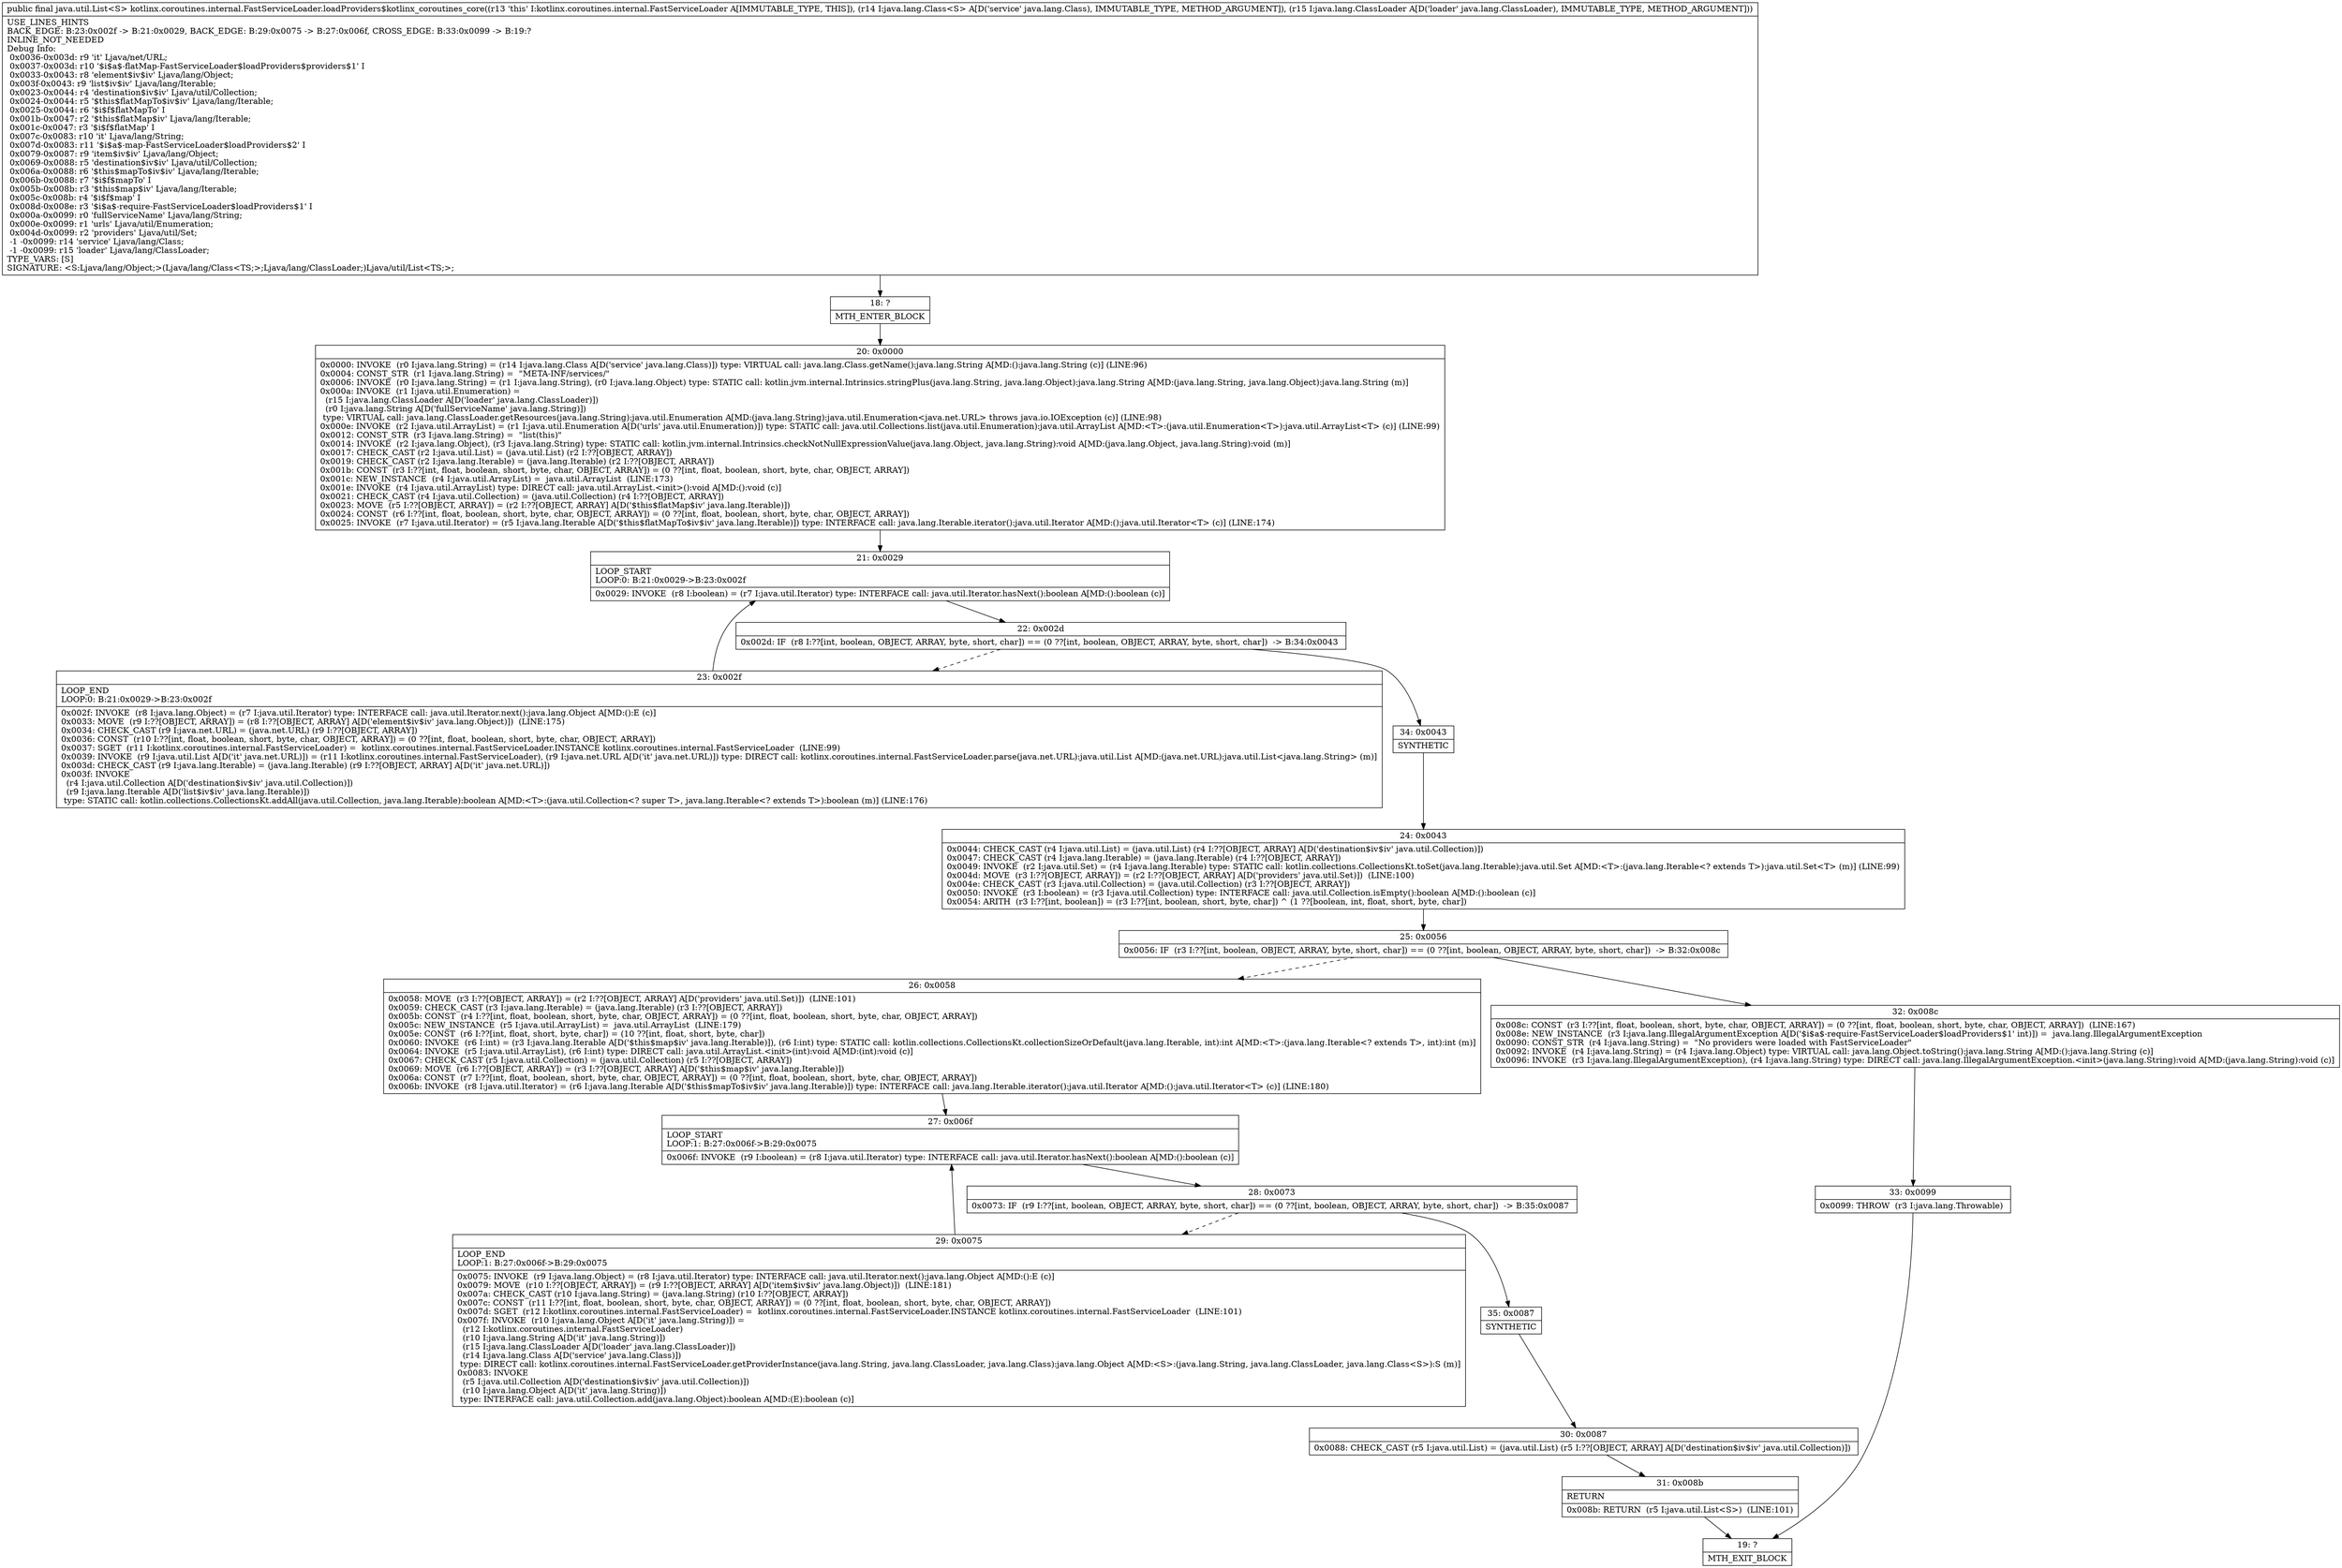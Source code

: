 digraph "CFG forkotlinx.coroutines.internal.FastServiceLoader.loadProviders$kotlinx_coroutines_core(Ljava\/lang\/Class;Ljava\/lang\/ClassLoader;)Ljava\/util\/List;" {
Node_18 [shape=record,label="{18\:\ ?|MTH_ENTER_BLOCK\l}"];
Node_20 [shape=record,label="{20\:\ 0x0000|0x0000: INVOKE  (r0 I:java.lang.String) = (r14 I:java.lang.Class A[D('service' java.lang.Class)]) type: VIRTUAL call: java.lang.Class.getName():java.lang.String A[MD:():java.lang.String (c)] (LINE:96)\l0x0004: CONST_STR  (r1 I:java.lang.String) =  \"META\-INF\/services\/\" \l0x0006: INVOKE  (r0 I:java.lang.String) = (r1 I:java.lang.String), (r0 I:java.lang.Object) type: STATIC call: kotlin.jvm.internal.Intrinsics.stringPlus(java.lang.String, java.lang.Object):java.lang.String A[MD:(java.lang.String, java.lang.Object):java.lang.String (m)]\l0x000a: INVOKE  (r1 I:java.util.Enumeration) = \l  (r15 I:java.lang.ClassLoader A[D('loader' java.lang.ClassLoader)])\l  (r0 I:java.lang.String A[D('fullServiceName' java.lang.String)])\l type: VIRTUAL call: java.lang.ClassLoader.getResources(java.lang.String):java.util.Enumeration A[MD:(java.lang.String):java.util.Enumeration\<java.net.URL\> throws java.io.IOException (c)] (LINE:98)\l0x000e: INVOKE  (r2 I:java.util.ArrayList) = (r1 I:java.util.Enumeration A[D('urls' java.util.Enumeration)]) type: STATIC call: java.util.Collections.list(java.util.Enumeration):java.util.ArrayList A[MD:\<T\>:(java.util.Enumeration\<T\>):java.util.ArrayList\<T\> (c)] (LINE:99)\l0x0012: CONST_STR  (r3 I:java.lang.String) =  \"list(this)\" \l0x0014: INVOKE  (r2 I:java.lang.Object), (r3 I:java.lang.String) type: STATIC call: kotlin.jvm.internal.Intrinsics.checkNotNullExpressionValue(java.lang.Object, java.lang.String):void A[MD:(java.lang.Object, java.lang.String):void (m)]\l0x0017: CHECK_CAST (r2 I:java.util.List) = (java.util.List) (r2 I:??[OBJECT, ARRAY]) \l0x0019: CHECK_CAST (r2 I:java.lang.Iterable) = (java.lang.Iterable) (r2 I:??[OBJECT, ARRAY]) \l0x001b: CONST  (r3 I:??[int, float, boolean, short, byte, char, OBJECT, ARRAY]) = (0 ??[int, float, boolean, short, byte, char, OBJECT, ARRAY]) \l0x001c: NEW_INSTANCE  (r4 I:java.util.ArrayList) =  java.util.ArrayList  (LINE:173)\l0x001e: INVOKE  (r4 I:java.util.ArrayList) type: DIRECT call: java.util.ArrayList.\<init\>():void A[MD:():void (c)]\l0x0021: CHECK_CAST (r4 I:java.util.Collection) = (java.util.Collection) (r4 I:??[OBJECT, ARRAY]) \l0x0023: MOVE  (r5 I:??[OBJECT, ARRAY]) = (r2 I:??[OBJECT, ARRAY] A[D('$this$flatMap$iv' java.lang.Iterable)]) \l0x0024: CONST  (r6 I:??[int, float, boolean, short, byte, char, OBJECT, ARRAY]) = (0 ??[int, float, boolean, short, byte, char, OBJECT, ARRAY]) \l0x0025: INVOKE  (r7 I:java.util.Iterator) = (r5 I:java.lang.Iterable A[D('$this$flatMapTo$iv$iv' java.lang.Iterable)]) type: INTERFACE call: java.lang.Iterable.iterator():java.util.Iterator A[MD:():java.util.Iterator\<T\> (c)] (LINE:174)\l}"];
Node_21 [shape=record,label="{21\:\ 0x0029|LOOP_START\lLOOP:0: B:21:0x0029\-\>B:23:0x002f\l|0x0029: INVOKE  (r8 I:boolean) = (r7 I:java.util.Iterator) type: INTERFACE call: java.util.Iterator.hasNext():boolean A[MD:():boolean (c)]\l}"];
Node_22 [shape=record,label="{22\:\ 0x002d|0x002d: IF  (r8 I:??[int, boolean, OBJECT, ARRAY, byte, short, char]) == (0 ??[int, boolean, OBJECT, ARRAY, byte, short, char])  \-\> B:34:0x0043 \l}"];
Node_23 [shape=record,label="{23\:\ 0x002f|LOOP_END\lLOOP:0: B:21:0x0029\-\>B:23:0x002f\l|0x002f: INVOKE  (r8 I:java.lang.Object) = (r7 I:java.util.Iterator) type: INTERFACE call: java.util.Iterator.next():java.lang.Object A[MD:():E (c)]\l0x0033: MOVE  (r9 I:??[OBJECT, ARRAY]) = (r8 I:??[OBJECT, ARRAY] A[D('element$iv$iv' java.lang.Object)])  (LINE:175)\l0x0034: CHECK_CAST (r9 I:java.net.URL) = (java.net.URL) (r9 I:??[OBJECT, ARRAY]) \l0x0036: CONST  (r10 I:??[int, float, boolean, short, byte, char, OBJECT, ARRAY]) = (0 ??[int, float, boolean, short, byte, char, OBJECT, ARRAY]) \l0x0037: SGET  (r11 I:kotlinx.coroutines.internal.FastServiceLoader) =  kotlinx.coroutines.internal.FastServiceLoader.INSTANCE kotlinx.coroutines.internal.FastServiceLoader  (LINE:99)\l0x0039: INVOKE  (r9 I:java.util.List A[D('it' java.net.URL)]) = (r11 I:kotlinx.coroutines.internal.FastServiceLoader), (r9 I:java.net.URL A[D('it' java.net.URL)]) type: DIRECT call: kotlinx.coroutines.internal.FastServiceLoader.parse(java.net.URL):java.util.List A[MD:(java.net.URL):java.util.List\<java.lang.String\> (m)]\l0x003d: CHECK_CAST (r9 I:java.lang.Iterable) = (java.lang.Iterable) (r9 I:??[OBJECT, ARRAY] A[D('it' java.net.URL)]) \l0x003f: INVOKE  \l  (r4 I:java.util.Collection A[D('destination$iv$iv' java.util.Collection)])\l  (r9 I:java.lang.Iterable A[D('list$iv$iv' java.lang.Iterable)])\l type: STATIC call: kotlin.collections.CollectionsKt.addAll(java.util.Collection, java.lang.Iterable):boolean A[MD:\<T\>:(java.util.Collection\<? super T\>, java.lang.Iterable\<? extends T\>):boolean (m)] (LINE:176)\l}"];
Node_34 [shape=record,label="{34\:\ 0x0043|SYNTHETIC\l}"];
Node_24 [shape=record,label="{24\:\ 0x0043|0x0044: CHECK_CAST (r4 I:java.util.List) = (java.util.List) (r4 I:??[OBJECT, ARRAY] A[D('destination$iv$iv' java.util.Collection)]) \l0x0047: CHECK_CAST (r4 I:java.lang.Iterable) = (java.lang.Iterable) (r4 I:??[OBJECT, ARRAY]) \l0x0049: INVOKE  (r2 I:java.util.Set) = (r4 I:java.lang.Iterable) type: STATIC call: kotlin.collections.CollectionsKt.toSet(java.lang.Iterable):java.util.Set A[MD:\<T\>:(java.lang.Iterable\<? extends T\>):java.util.Set\<T\> (m)] (LINE:99)\l0x004d: MOVE  (r3 I:??[OBJECT, ARRAY]) = (r2 I:??[OBJECT, ARRAY] A[D('providers' java.util.Set)])  (LINE:100)\l0x004e: CHECK_CAST (r3 I:java.util.Collection) = (java.util.Collection) (r3 I:??[OBJECT, ARRAY]) \l0x0050: INVOKE  (r3 I:boolean) = (r3 I:java.util.Collection) type: INTERFACE call: java.util.Collection.isEmpty():boolean A[MD:():boolean (c)]\l0x0054: ARITH  (r3 I:??[int, boolean]) = (r3 I:??[int, boolean, short, byte, char]) ^ (1 ??[boolean, int, float, short, byte, char]) \l}"];
Node_25 [shape=record,label="{25\:\ 0x0056|0x0056: IF  (r3 I:??[int, boolean, OBJECT, ARRAY, byte, short, char]) == (0 ??[int, boolean, OBJECT, ARRAY, byte, short, char])  \-\> B:32:0x008c \l}"];
Node_26 [shape=record,label="{26\:\ 0x0058|0x0058: MOVE  (r3 I:??[OBJECT, ARRAY]) = (r2 I:??[OBJECT, ARRAY] A[D('providers' java.util.Set)])  (LINE:101)\l0x0059: CHECK_CAST (r3 I:java.lang.Iterable) = (java.lang.Iterable) (r3 I:??[OBJECT, ARRAY]) \l0x005b: CONST  (r4 I:??[int, float, boolean, short, byte, char, OBJECT, ARRAY]) = (0 ??[int, float, boolean, short, byte, char, OBJECT, ARRAY]) \l0x005c: NEW_INSTANCE  (r5 I:java.util.ArrayList) =  java.util.ArrayList  (LINE:179)\l0x005e: CONST  (r6 I:??[int, float, short, byte, char]) = (10 ??[int, float, short, byte, char]) \l0x0060: INVOKE  (r6 I:int) = (r3 I:java.lang.Iterable A[D('$this$map$iv' java.lang.Iterable)]), (r6 I:int) type: STATIC call: kotlin.collections.CollectionsKt.collectionSizeOrDefault(java.lang.Iterable, int):int A[MD:\<T\>:(java.lang.Iterable\<? extends T\>, int):int (m)]\l0x0064: INVOKE  (r5 I:java.util.ArrayList), (r6 I:int) type: DIRECT call: java.util.ArrayList.\<init\>(int):void A[MD:(int):void (c)]\l0x0067: CHECK_CAST (r5 I:java.util.Collection) = (java.util.Collection) (r5 I:??[OBJECT, ARRAY]) \l0x0069: MOVE  (r6 I:??[OBJECT, ARRAY]) = (r3 I:??[OBJECT, ARRAY] A[D('$this$map$iv' java.lang.Iterable)]) \l0x006a: CONST  (r7 I:??[int, float, boolean, short, byte, char, OBJECT, ARRAY]) = (0 ??[int, float, boolean, short, byte, char, OBJECT, ARRAY]) \l0x006b: INVOKE  (r8 I:java.util.Iterator) = (r6 I:java.lang.Iterable A[D('$this$mapTo$iv$iv' java.lang.Iterable)]) type: INTERFACE call: java.lang.Iterable.iterator():java.util.Iterator A[MD:():java.util.Iterator\<T\> (c)] (LINE:180)\l}"];
Node_27 [shape=record,label="{27\:\ 0x006f|LOOP_START\lLOOP:1: B:27:0x006f\-\>B:29:0x0075\l|0x006f: INVOKE  (r9 I:boolean) = (r8 I:java.util.Iterator) type: INTERFACE call: java.util.Iterator.hasNext():boolean A[MD:():boolean (c)]\l}"];
Node_28 [shape=record,label="{28\:\ 0x0073|0x0073: IF  (r9 I:??[int, boolean, OBJECT, ARRAY, byte, short, char]) == (0 ??[int, boolean, OBJECT, ARRAY, byte, short, char])  \-\> B:35:0x0087 \l}"];
Node_29 [shape=record,label="{29\:\ 0x0075|LOOP_END\lLOOP:1: B:27:0x006f\-\>B:29:0x0075\l|0x0075: INVOKE  (r9 I:java.lang.Object) = (r8 I:java.util.Iterator) type: INTERFACE call: java.util.Iterator.next():java.lang.Object A[MD:():E (c)]\l0x0079: MOVE  (r10 I:??[OBJECT, ARRAY]) = (r9 I:??[OBJECT, ARRAY] A[D('item$iv$iv' java.lang.Object)])  (LINE:181)\l0x007a: CHECK_CAST (r10 I:java.lang.String) = (java.lang.String) (r10 I:??[OBJECT, ARRAY]) \l0x007c: CONST  (r11 I:??[int, float, boolean, short, byte, char, OBJECT, ARRAY]) = (0 ??[int, float, boolean, short, byte, char, OBJECT, ARRAY]) \l0x007d: SGET  (r12 I:kotlinx.coroutines.internal.FastServiceLoader) =  kotlinx.coroutines.internal.FastServiceLoader.INSTANCE kotlinx.coroutines.internal.FastServiceLoader  (LINE:101)\l0x007f: INVOKE  (r10 I:java.lang.Object A[D('it' java.lang.String)]) = \l  (r12 I:kotlinx.coroutines.internal.FastServiceLoader)\l  (r10 I:java.lang.String A[D('it' java.lang.String)])\l  (r15 I:java.lang.ClassLoader A[D('loader' java.lang.ClassLoader)])\l  (r14 I:java.lang.Class A[D('service' java.lang.Class)])\l type: DIRECT call: kotlinx.coroutines.internal.FastServiceLoader.getProviderInstance(java.lang.String, java.lang.ClassLoader, java.lang.Class):java.lang.Object A[MD:\<S\>:(java.lang.String, java.lang.ClassLoader, java.lang.Class\<S\>):S (m)]\l0x0083: INVOKE  \l  (r5 I:java.util.Collection A[D('destination$iv$iv' java.util.Collection)])\l  (r10 I:java.lang.Object A[D('it' java.lang.String)])\l type: INTERFACE call: java.util.Collection.add(java.lang.Object):boolean A[MD:(E):boolean (c)]\l}"];
Node_35 [shape=record,label="{35\:\ 0x0087|SYNTHETIC\l}"];
Node_30 [shape=record,label="{30\:\ 0x0087|0x0088: CHECK_CAST (r5 I:java.util.List) = (java.util.List) (r5 I:??[OBJECT, ARRAY] A[D('destination$iv$iv' java.util.Collection)]) \l}"];
Node_31 [shape=record,label="{31\:\ 0x008b|RETURN\l|0x008b: RETURN  (r5 I:java.util.List\<S\>)  (LINE:101)\l}"];
Node_19 [shape=record,label="{19\:\ ?|MTH_EXIT_BLOCK\l}"];
Node_32 [shape=record,label="{32\:\ 0x008c|0x008c: CONST  (r3 I:??[int, float, boolean, short, byte, char, OBJECT, ARRAY]) = (0 ??[int, float, boolean, short, byte, char, OBJECT, ARRAY])  (LINE:167)\l0x008e: NEW_INSTANCE  (r3 I:java.lang.IllegalArgumentException A[D('$i$a$\-require\-FastServiceLoader$loadProviders$1' int)]) =  java.lang.IllegalArgumentException \l0x0090: CONST_STR  (r4 I:java.lang.String) =  \"No providers were loaded with FastServiceLoader\" \l0x0092: INVOKE  (r4 I:java.lang.String) = (r4 I:java.lang.Object) type: VIRTUAL call: java.lang.Object.toString():java.lang.String A[MD:():java.lang.String (c)]\l0x0096: INVOKE  (r3 I:java.lang.IllegalArgumentException), (r4 I:java.lang.String) type: DIRECT call: java.lang.IllegalArgumentException.\<init\>(java.lang.String):void A[MD:(java.lang.String):void (c)]\l}"];
Node_33 [shape=record,label="{33\:\ 0x0099|0x0099: THROW  (r3 I:java.lang.Throwable) \l}"];
MethodNode[shape=record,label="{public final java.util.List\<S\> kotlinx.coroutines.internal.FastServiceLoader.loadProviders$kotlinx_coroutines_core((r13 'this' I:kotlinx.coroutines.internal.FastServiceLoader A[IMMUTABLE_TYPE, THIS]), (r14 I:java.lang.Class\<S\> A[D('service' java.lang.Class), IMMUTABLE_TYPE, METHOD_ARGUMENT]), (r15 I:java.lang.ClassLoader A[D('loader' java.lang.ClassLoader), IMMUTABLE_TYPE, METHOD_ARGUMENT]))  | USE_LINES_HINTS\lBACK_EDGE: B:23:0x002f \-\> B:21:0x0029, BACK_EDGE: B:29:0x0075 \-\> B:27:0x006f, CROSS_EDGE: B:33:0x0099 \-\> B:19:?\lINLINE_NOT_NEEDED\lDebug Info:\l  0x0036\-0x003d: r9 'it' Ljava\/net\/URL;\l  0x0037\-0x003d: r10 '$i$a$\-flatMap\-FastServiceLoader$loadProviders$providers$1' I\l  0x0033\-0x0043: r8 'element$iv$iv' Ljava\/lang\/Object;\l  0x003f\-0x0043: r9 'list$iv$iv' Ljava\/lang\/Iterable;\l  0x0023\-0x0044: r4 'destination$iv$iv' Ljava\/util\/Collection;\l  0x0024\-0x0044: r5 '$this$flatMapTo$iv$iv' Ljava\/lang\/Iterable;\l  0x0025\-0x0044: r6 '$i$f$flatMapTo' I\l  0x001b\-0x0047: r2 '$this$flatMap$iv' Ljava\/lang\/Iterable;\l  0x001c\-0x0047: r3 '$i$f$flatMap' I\l  0x007c\-0x0083: r10 'it' Ljava\/lang\/String;\l  0x007d\-0x0083: r11 '$i$a$\-map\-FastServiceLoader$loadProviders$2' I\l  0x0079\-0x0087: r9 'item$iv$iv' Ljava\/lang\/Object;\l  0x0069\-0x0088: r5 'destination$iv$iv' Ljava\/util\/Collection;\l  0x006a\-0x0088: r6 '$this$mapTo$iv$iv' Ljava\/lang\/Iterable;\l  0x006b\-0x0088: r7 '$i$f$mapTo' I\l  0x005b\-0x008b: r3 '$this$map$iv' Ljava\/lang\/Iterable;\l  0x005c\-0x008b: r4 '$i$f$map' I\l  0x008d\-0x008e: r3 '$i$a$\-require\-FastServiceLoader$loadProviders$1' I\l  0x000a\-0x0099: r0 'fullServiceName' Ljava\/lang\/String;\l  0x000e\-0x0099: r1 'urls' Ljava\/util\/Enumeration;\l  0x004d\-0x0099: r2 'providers' Ljava\/util\/Set;\l  \-1 \-0x0099: r14 'service' Ljava\/lang\/Class;\l  \-1 \-0x0099: r15 'loader' Ljava\/lang\/ClassLoader;\lTYPE_VARS: [S]\lSIGNATURE: \<S:Ljava\/lang\/Object;\>(Ljava\/lang\/Class\<TS;\>;Ljava\/lang\/ClassLoader;)Ljava\/util\/List\<TS;\>;\l}"];
MethodNode -> Node_18;Node_18 -> Node_20;
Node_20 -> Node_21;
Node_21 -> Node_22;
Node_22 -> Node_23[style=dashed];
Node_22 -> Node_34;
Node_23 -> Node_21;
Node_34 -> Node_24;
Node_24 -> Node_25;
Node_25 -> Node_26[style=dashed];
Node_25 -> Node_32;
Node_26 -> Node_27;
Node_27 -> Node_28;
Node_28 -> Node_29[style=dashed];
Node_28 -> Node_35;
Node_29 -> Node_27;
Node_35 -> Node_30;
Node_30 -> Node_31;
Node_31 -> Node_19;
Node_32 -> Node_33;
Node_33 -> Node_19;
}

